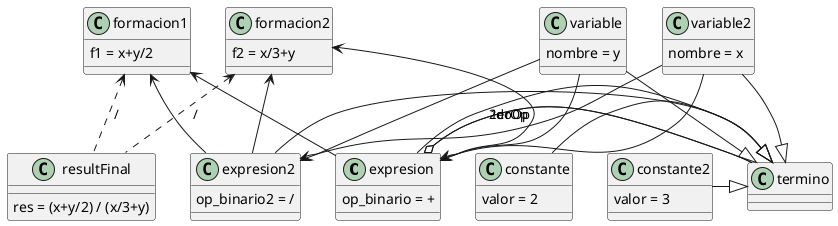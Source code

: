 @startuml

'Ejercicio D

expresion -|> termino
expresion2 -|> termino

variable -|> termino
variable --> expresion
variable --> expresion2
variable2 -|> termino
variable2 --> expresion
variable2 --> expresion2


constante -|> termino
constante2 -|> termino

expresion  o-- termino : 1erOp
expresion  o-- termino : 2doOp

variable : nombre = y
variable2 : nombre = x

constante : valor = 2
constante2 : valor = 3

expresion : op_binario = +
expresion2 : op_binario2 = /

formacion1 <-- expresion  
formacion1 <-- expresion2
formacion1 : f1 = x+y/2
formacion2 : f2 = x/3+y

formacion2 <-- expresion  
formacion2 <-- expresion2

formacion1 <.. resultFinal : /
formacion2 <.. resultFinal : /
resultFinal : res = (x+y/2) / (x/3+y)   
'La expresion almacenada en "res" se encuentra en el campo de metodos
'debido a que si le borramos los parentesis no se sabe que se opera primero


@enduml